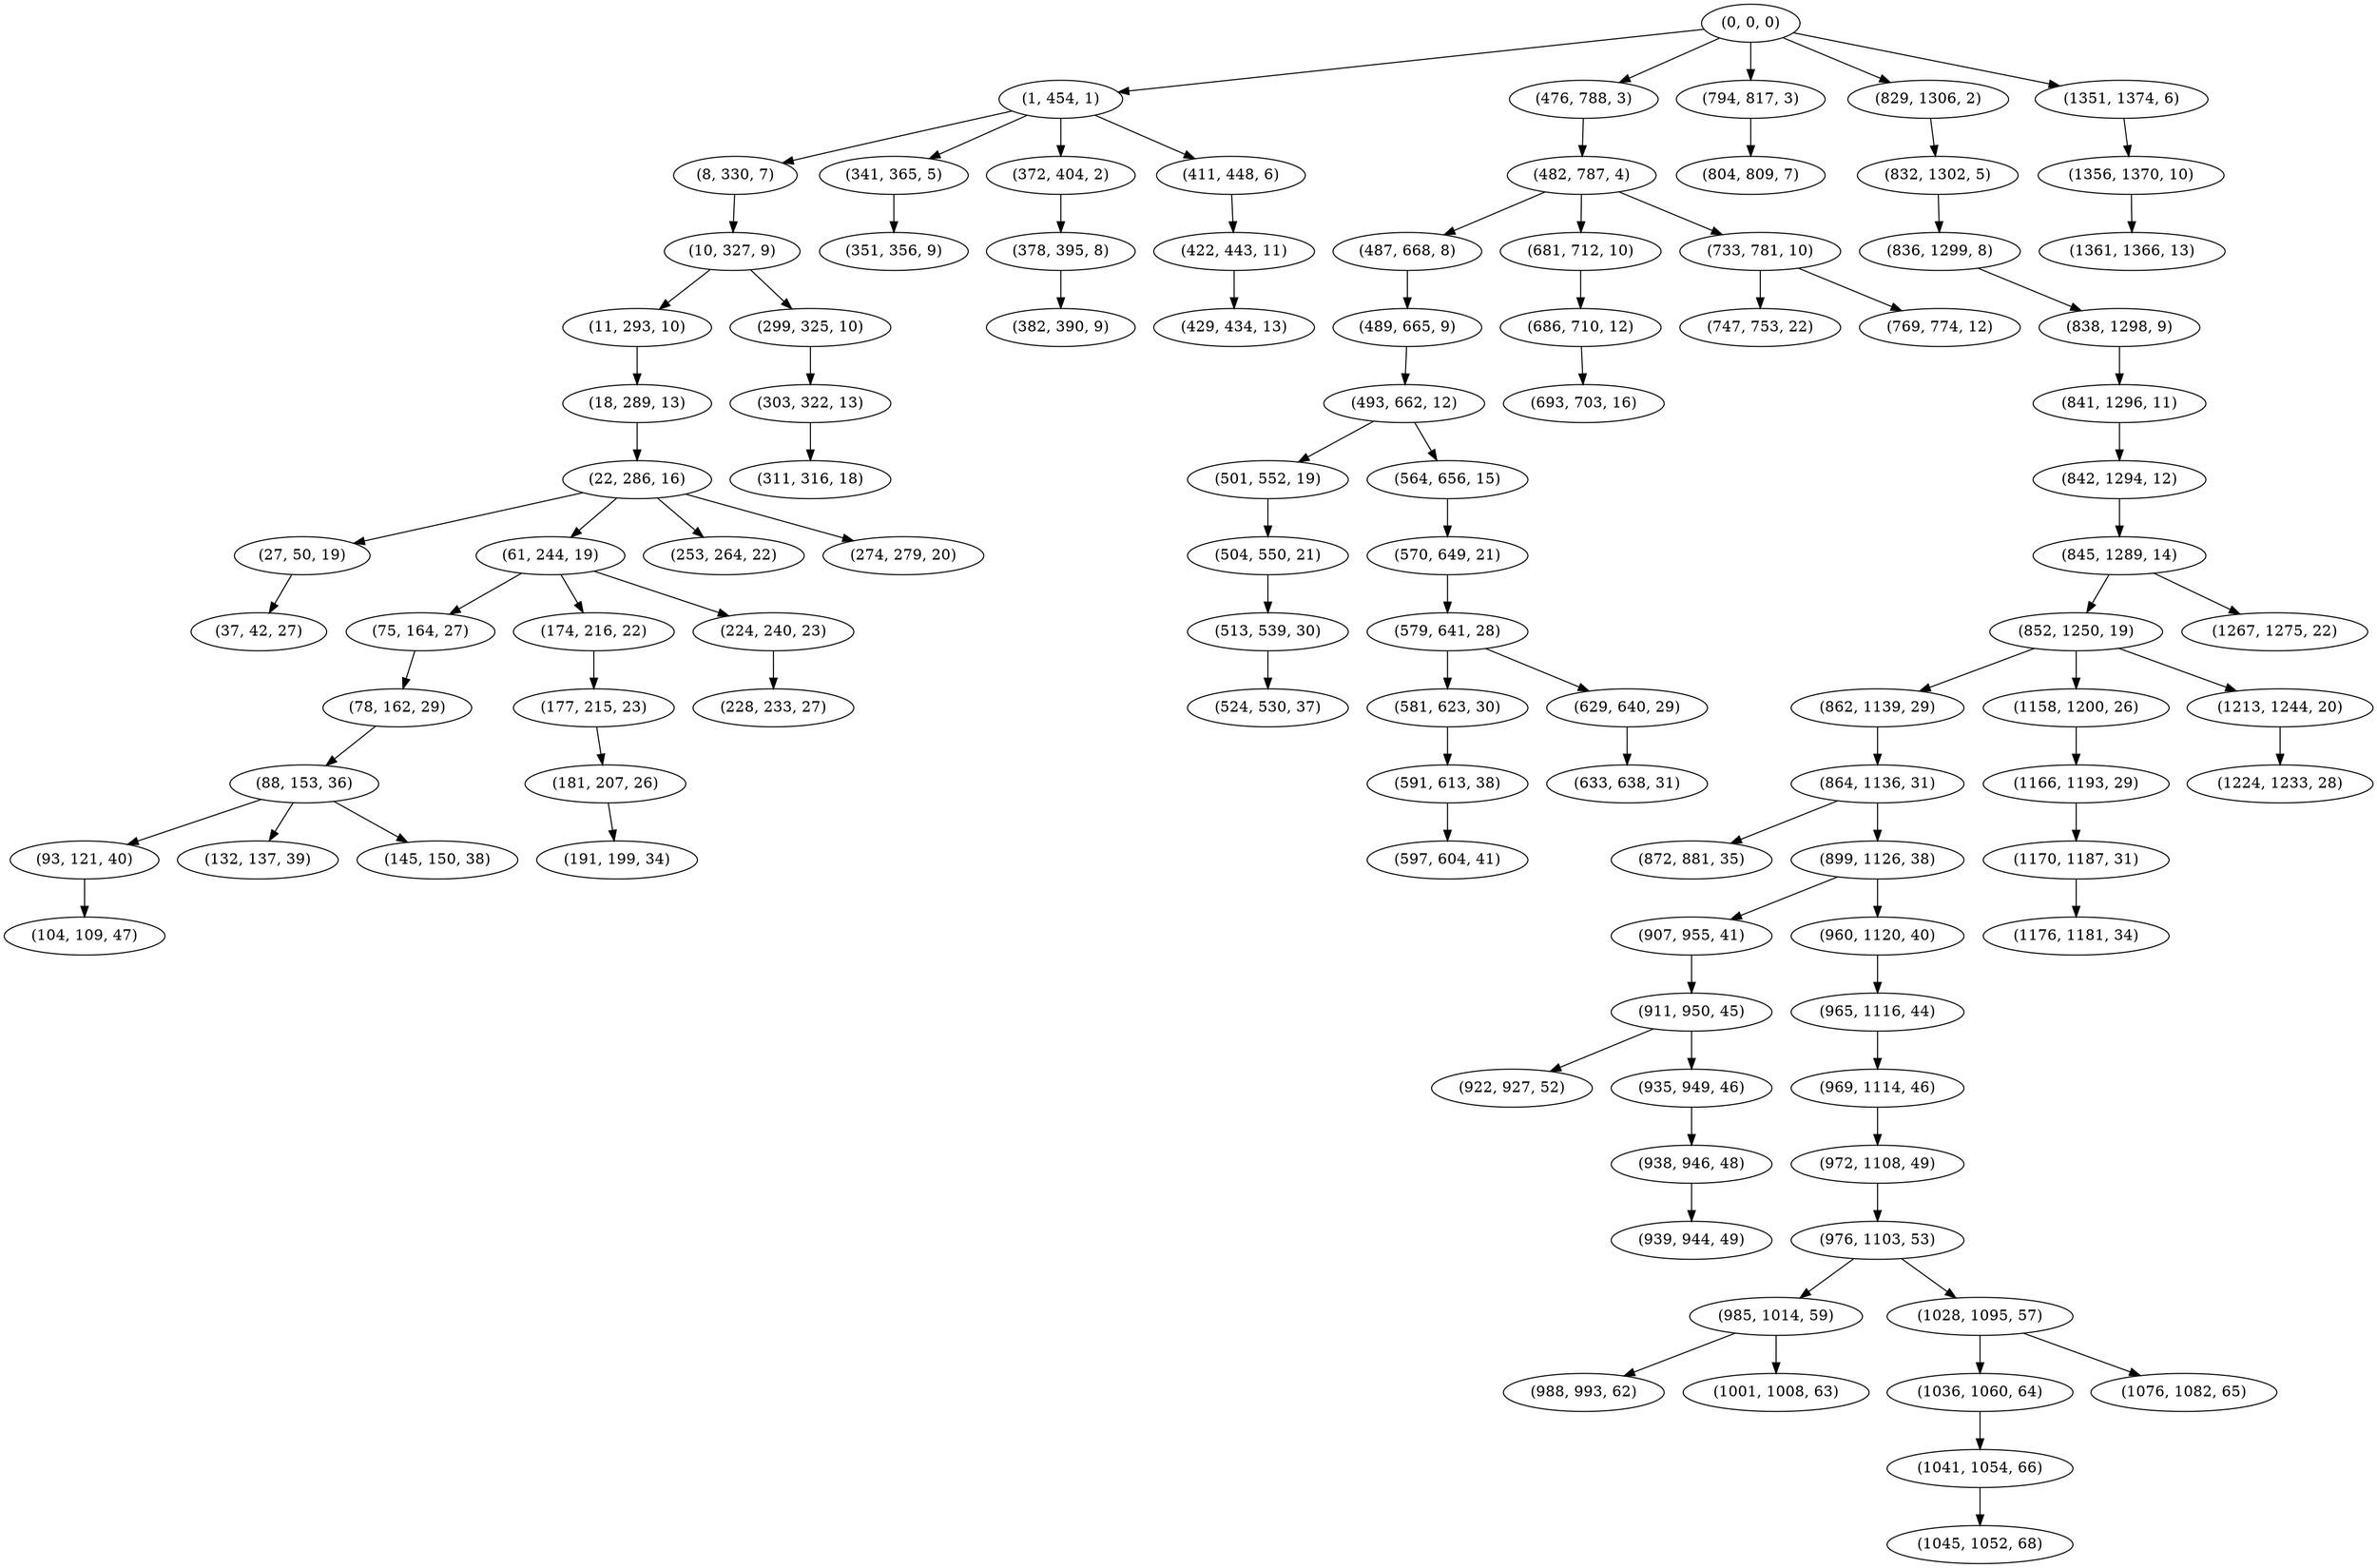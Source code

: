 digraph tree {
    "(0, 0, 0)";
    "(1, 454, 1)";
    "(8, 330, 7)";
    "(10, 327, 9)";
    "(11, 293, 10)";
    "(18, 289, 13)";
    "(22, 286, 16)";
    "(27, 50, 19)";
    "(37, 42, 27)";
    "(61, 244, 19)";
    "(75, 164, 27)";
    "(78, 162, 29)";
    "(88, 153, 36)";
    "(93, 121, 40)";
    "(104, 109, 47)";
    "(132, 137, 39)";
    "(145, 150, 38)";
    "(174, 216, 22)";
    "(177, 215, 23)";
    "(181, 207, 26)";
    "(191, 199, 34)";
    "(224, 240, 23)";
    "(228, 233, 27)";
    "(253, 264, 22)";
    "(274, 279, 20)";
    "(299, 325, 10)";
    "(303, 322, 13)";
    "(311, 316, 18)";
    "(341, 365, 5)";
    "(351, 356, 9)";
    "(372, 404, 2)";
    "(378, 395, 8)";
    "(382, 390, 9)";
    "(411, 448, 6)";
    "(422, 443, 11)";
    "(429, 434, 13)";
    "(476, 788, 3)";
    "(482, 787, 4)";
    "(487, 668, 8)";
    "(489, 665, 9)";
    "(493, 662, 12)";
    "(501, 552, 19)";
    "(504, 550, 21)";
    "(513, 539, 30)";
    "(524, 530, 37)";
    "(564, 656, 15)";
    "(570, 649, 21)";
    "(579, 641, 28)";
    "(581, 623, 30)";
    "(591, 613, 38)";
    "(597, 604, 41)";
    "(629, 640, 29)";
    "(633, 638, 31)";
    "(681, 712, 10)";
    "(686, 710, 12)";
    "(693, 703, 16)";
    "(733, 781, 10)";
    "(747, 753, 22)";
    "(769, 774, 12)";
    "(794, 817, 3)";
    "(804, 809, 7)";
    "(829, 1306, 2)";
    "(832, 1302, 5)";
    "(836, 1299, 8)";
    "(838, 1298, 9)";
    "(841, 1296, 11)";
    "(842, 1294, 12)";
    "(845, 1289, 14)";
    "(852, 1250, 19)";
    "(862, 1139, 29)";
    "(864, 1136, 31)";
    "(872, 881, 35)";
    "(899, 1126, 38)";
    "(907, 955, 41)";
    "(911, 950, 45)";
    "(922, 927, 52)";
    "(935, 949, 46)";
    "(938, 946, 48)";
    "(939, 944, 49)";
    "(960, 1120, 40)";
    "(965, 1116, 44)";
    "(969, 1114, 46)";
    "(972, 1108, 49)";
    "(976, 1103, 53)";
    "(985, 1014, 59)";
    "(988, 993, 62)";
    "(1001, 1008, 63)";
    "(1028, 1095, 57)";
    "(1036, 1060, 64)";
    "(1041, 1054, 66)";
    "(1045, 1052, 68)";
    "(1076, 1082, 65)";
    "(1158, 1200, 26)";
    "(1166, 1193, 29)";
    "(1170, 1187, 31)";
    "(1176, 1181, 34)";
    "(1213, 1244, 20)";
    "(1224, 1233, 28)";
    "(1267, 1275, 22)";
    "(1351, 1374, 6)";
    "(1356, 1370, 10)";
    "(1361, 1366, 13)";
    "(0, 0, 0)" -> "(1, 454, 1)";
    "(0, 0, 0)" -> "(476, 788, 3)";
    "(0, 0, 0)" -> "(794, 817, 3)";
    "(0, 0, 0)" -> "(829, 1306, 2)";
    "(0, 0, 0)" -> "(1351, 1374, 6)";
    "(1, 454, 1)" -> "(8, 330, 7)";
    "(1, 454, 1)" -> "(341, 365, 5)";
    "(1, 454, 1)" -> "(372, 404, 2)";
    "(1, 454, 1)" -> "(411, 448, 6)";
    "(8, 330, 7)" -> "(10, 327, 9)";
    "(10, 327, 9)" -> "(11, 293, 10)";
    "(10, 327, 9)" -> "(299, 325, 10)";
    "(11, 293, 10)" -> "(18, 289, 13)";
    "(18, 289, 13)" -> "(22, 286, 16)";
    "(22, 286, 16)" -> "(27, 50, 19)";
    "(22, 286, 16)" -> "(61, 244, 19)";
    "(22, 286, 16)" -> "(253, 264, 22)";
    "(22, 286, 16)" -> "(274, 279, 20)";
    "(27, 50, 19)" -> "(37, 42, 27)";
    "(61, 244, 19)" -> "(75, 164, 27)";
    "(61, 244, 19)" -> "(174, 216, 22)";
    "(61, 244, 19)" -> "(224, 240, 23)";
    "(75, 164, 27)" -> "(78, 162, 29)";
    "(78, 162, 29)" -> "(88, 153, 36)";
    "(88, 153, 36)" -> "(93, 121, 40)";
    "(88, 153, 36)" -> "(132, 137, 39)";
    "(88, 153, 36)" -> "(145, 150, 38)";
    "(93, 121, 40)" -> "(104, 109, 47)";
    "(174, 216, 22)" -> "(177, 215, 23)";
    "(177, 215, 23)" -> "(181, 207, 26)";
    "(181, 207, 26)" -> "(191, 199, 34)";
    "(224, 240, 23)" -> "(228, 233, 27)";
    "(299, 325, 10)" -> "(303, 322, 13)";
    "(303, 322, 13)" -> "(311, 316, 18)";
    "(341, 365, 5)" -> "(351, 356, 9)";
    "(372, 404, 2)" -> "(378, 395, 8)";
    "(378, 395, 8)" -> "(382, 390, 9)";
    "(411, 448, 6)" -> "(422, 443, 11)";
    "(422, 443, 11)" -> "(429, 434, 13)";
    "(476, 788, 3)" -> "(482, 787, 4)";
    "(482, 787, 4)" -> "(487, 668, 8)";
    "(482, 787, 4)" -> "(681, 712, 10)";
    "(482, 787, 4)" -> "(733, 781, 10)";
    "(487, 668, 8)" -> "(489, 665, 9)";
    "(489, 665, 9)" -> "(493, 662, 12)";
    "(493, 662, 12)" -> "(501, 552, 19)";
    "(493, 662, 12)" -> "(564, 656, 15)";
    "(501, 552, 19)" -> "(504, 550, 21)";
    "(504, 550, 21)" -> "(513, 539, 30)";
    "(513, 539, 30)" -> "(524, 530, 37)";
    "(564, 656, 15)" -> "(570, 649, 21)";
    "(570, 649, 21)" -> "(579, 641, 28)";
    "(579, 641, 28)" -> "(581, 623, 30)";
    "(579, 641, 28)" -> "(629, 640, 29)";
    "(581, 623, 30)" -> "(591, 613, 38)";
    "(591, 613, 38)" -> "(597, 604, 41)";
    "(629, 640, 29)" -> "(633, 638, 31)";
    "(681, 712, 10)" -> "(686, 710, 12)";
    "(686, 710, 12)" -> "(693, 703, 16)";
    "(733, 781, 10)" -> "(747, 753, 22)";
    "(733, 781, 10)" -> "(769, 774, 12)";
    "(794, 817, 3)" -> "(804, 809, 7)";
    "(829, 1306, 2)" -> "(832, 1302, 5)";
    "(832, 1302, 5)" -> "(836, 1299, 8)";
    "(836, 1299, 8)" -> "(838, 1298, 9)";
    "(838, 1298, 9)" -> "(841, 1296, 11)";
    "(841, 1296, 11)" -> "(842, 1294, 12)";
    "(842, 1294, 12)" -> "(845, 1289, 14)";
    "(845, 1289, 14)" -> "(852, 1250, 19)";
    "(845, 1289, 14)" -> "(1267, 1275, 22)";
    "(852, 1250, 19)" -> "(862, 1139, 29)";
    "(852, 1250, 19)" -> "(1158, 1200, 26)";
    "(852, 1250, 19)" -> "(1213, 1244, 20)";
    "(862, 1139, 29)" -> "(864, 1136, 31)";
    "(864, 1136, 31)" -> "(872, 881, 35)";
    "(864, 1136, 31)" -> "(899, 1126, 38)";
    "(899, 1126, 38)" -> "(907, 955, 41)";
    "(899, 1126, 38)" -> "(960, 1120, 40)";
    "(907, 955, 41)" -> "(911, 950, 45)";
    "(911, 950, 45)" -> "(922, 927, 52)";
    "(911, 950, 45)" -> "(935, 949, 46)";
    "(935, 949, 46)" -> "(938, 946, 48)";
    "(938, 946, 48)" -> "(939, 944, 49)";
    "(960, 1120, 40)" -> "(965, 1116, 44)";
    "(965, 1116, 44)" -> "(969, 1114, 46)";
    "(969, 1114, 46)" -> "(972, 1108, 49)";
    "(972, 1108, 49)" -> "(976, 1103, 53)";
    "(976, 1103, 53)" -> "(985, 1014, 59)";
    "(976, 1103, 53)" -> "(1028, 1095, 57)";
    "(985, 1014, 59)" -> "(988, 993, 62)";
    "(985, 1014, 59)" -> "(1001, 1008, 63)";
    "(1028, 1095, 57)" -> "(1036, 1060, 64)";
    "(1028, 1095, 57)" -> "(1076, 1082, 65)";
    "(1036, 1060, 64)" -> "(1041, 1054, 66)";
    "(1041, 1054, 66)" -> "(1045, 1052, 68)";
    "(1158, 1200, 26)" -> "(1166, 1193, 29)";
    "(1166, 1193, 29)" -> "(1170, 1187, 31)";
    "(1170, 1187, 31)" -> "(1176, 1181, 34)";
    "(1213, 1244, 20)" -> "(1224, 1233, 28)";
    "(1351, 1374, 6)" -> "(1356, 1370, 10)";
    "(1356, 1370, 10)" -> "(1361, 1366, 13)";
}

